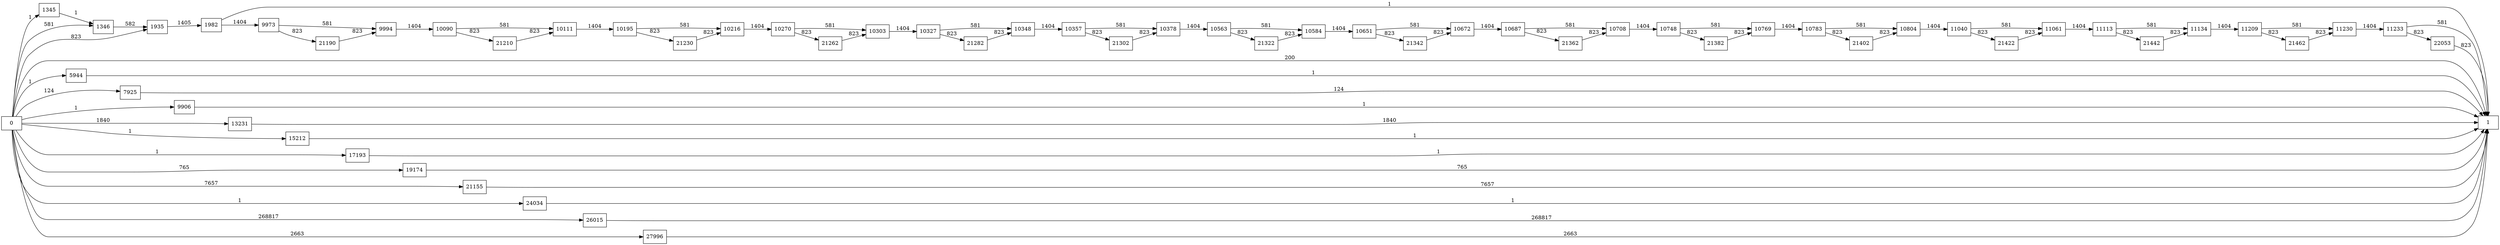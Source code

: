 digraph {
	graph [rankdir=LR]
	node [shape=rectangle]
	1345 -> 1346 [label=1]
	1346 -> 1935 [label=582]
	1935 -> 1982 [label=1405]
	1982 -> 1 [label=1]
	1982 -> 9973 [label=1404]
	5944 -> 1 [label=1]
	7925 -> 1 [label=124]
	9906 -> 1 [label=1]
	9973 -> 9994 [label=581]
	9973 -> 21190 [label=823]
	9994 -> 10090 [label=1404]
	10090 -> 10111 [label=581]
	10090 -> 21210 [label=823]
	10111 -> 10195 [label=1404]
	10195 -> 10216 [label=581]
	10195 -> 21230 [label=823]
	10216 -> 10270 [label=1404]
	10270 -> 10303 [label=581]
	10270 -> 21262 [label=823]
	10303 -> 10327 [label=1404]
	10327 -> 10348 [label=581]
	10327 -> 21282 [label=823]
	10348 -> 10357 [label=1404]
	10357 -> 10378 [label=581]
	10357 -> 21302 [label=823]
	10378 -> 10563 [label=1404]
	10563 -> 10584 [label=581]
	10563 -> 21322 [label=823]
	10584 -> 10651 [label=1404]
	10651 -> 10672 [label=581]
	10651 -> 21342 [label=823]
	10672 -> 10687 [label=1404]
	10687 -> 10708 [label=581]
	10687 -> 21362 [label=823]
	10708 -> 10748 [label=1404]
	10748 -> 10769 [label=581]
	10748 -> 21382 [label=823]
	10769 -> 10783 [label=1404]
	10783 -> 10804 [label=581]
	10783 -> 21402 [label=823]
	10804 -> 11040 [label=1404]
	11040 -> 11061 [label=581]
	11040 -> 21422 [label=823]
	11061 -> 11113 [label=1404]
	11113 -> 11134 [label=581]
	11113 -> 21442 [label=823]
	11134 -> 11209 [label=1404]
	11209 -> 11230 [label=581]
	11209 -> 21462 [label=823]
	11230 -> 11233 [label=1404]
	11233 -> 1 [label=581]
	11233 -> 22053 [label=823]
	13231 -> 1 [label=1840]
	15212 -> 1 [label=1]
	17193 -> 1 [label=1]
	19174 -> 1 [label=765]
	21155 -> 1 [label=7657]
	21190 -> 9994 [label=823]
	21210 -> 10111 [label=823]
	21230 -> 10216 [label=823]
	21262 -> 10303 [label=823]
	21282 -> 10348 [label=823]
	21302 -> 10378 [label=823]
	21322 -> 10584 [label=823]
	21342 -> 10672 [label=823]
	21362 -> 10708 [label=823]
	21382 -> 10769 [label=823]
	21402 -> 10804 [label=823]
	21422 -> 11061 [label=823]
	21442 -> 11134 [label=823]
	21462 -> 11230 [label=823]
	22053 -> 1 [label=823]
	24034 -> 1 [label=1]
	26015 -> 1 [label=268817]
	27996 -> 1 [label=2663]
	0 -> 1346 [label=581]
	0 -> 1345 [label=1]
	0 -> 1 [label=200]
	0 -> 5944 [label=1]
	0 -> 7925 [label=124]
	0 -> 9906 [label=1]
	0 -> 13231 [label=1840]
	0 -> 15212 [label=1]
	0 -> 17193 [label=1]
	0 -> 19174 [label=765]
	0 -> 21155 [label=7657]
	0 -> 1935 [label=823]
	0 -> 24034 [label=1]
	0 -> 26015 [label=268817]
	0 -> 27996 [label=2663]
}
